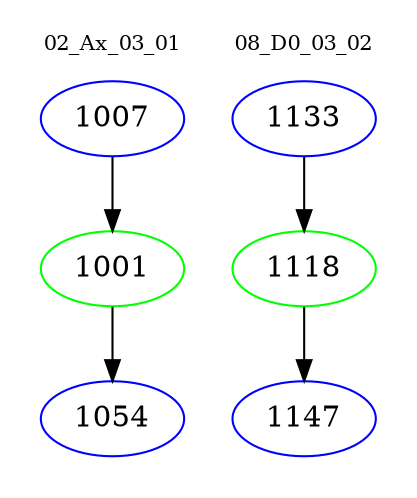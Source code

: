 digraph{
subgraph cluster_0 {
color = white
label = "02_Ax_03_01";
fontsize=10;
T0_1007 [label="1007", color="blue"]
T0_1007 -> T0_1001 [color="black"]
T0_1001 [label="1001", color="green"]
T0_1001 -> T0_1054 [color="black"]
T0_1054 [label="1054", color="blue"]
}
subgraph cluster_1 {
color = white
label = "08_D0_03_02";
fontsize=10;
T1_1133 [label="1133", color="blue"]
T1_1133 -> T1_1118 [color="black"]
T1_1118 [label="1118", color="green"]
T1_1118 -> T1_1147 [color="black"]
T1_1147 [label="1147", color="blue"]
}
}
